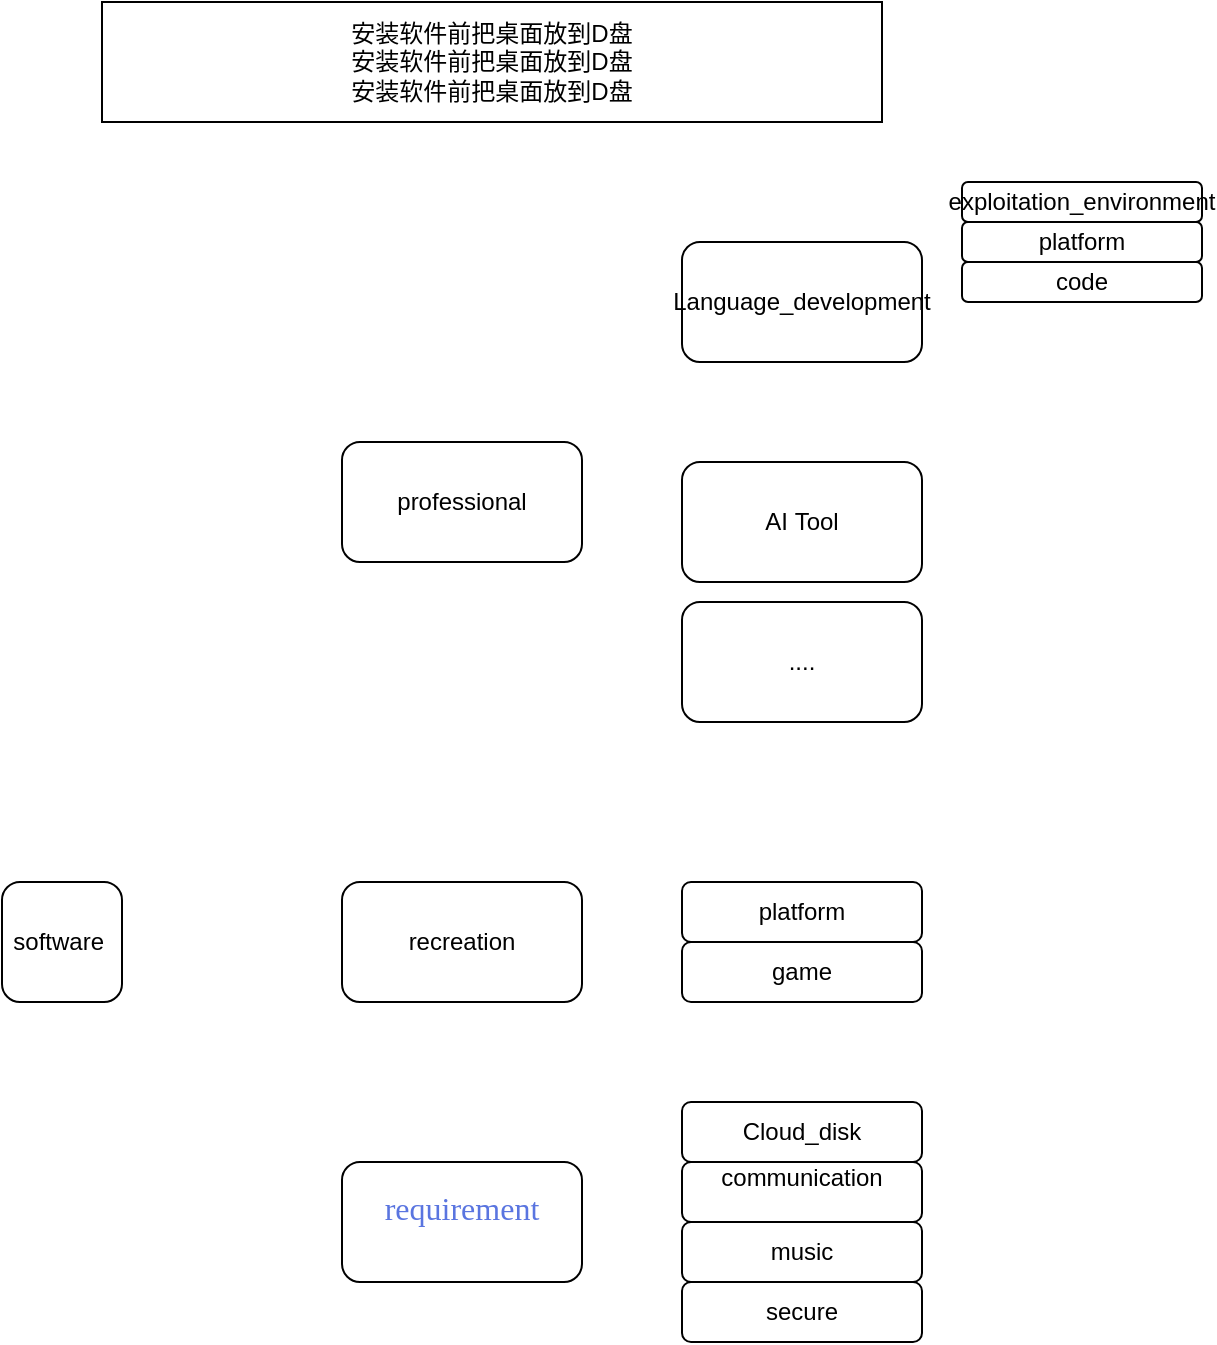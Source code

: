 <mxfile version="24.6.4" type="github">
  <diagram name="第 1 页" id="qHYOOywSn6JKvsOJoLlX">
    <mxGraphModel dx="1980" dy="1133" grid="1" gridSize="10" guides="1" tooltips="1" connect="1" arrows="1" fold="1" page="1" pageScale="1" pageWidth="827" pageHeight="1169" math="0" shadow="0">
      <root>
        <mxCell id="0" />
        <mxCell id="1" parent="0" />
        <mxCell id="WkfAN8dBZaxWNwmtFyOf-3" value="software&amp;nbsp;" style="rounded=1;whiteSpace=wrap;html=1;" parent="1" vertex="1">
          <mxGeometry x="90" y="460" width="60" height="60" as="geometry" />
        </mxCell>
        <mxCell id="WkfAN8dBZaxWNwmtFyOf-5" value="professional" style="rounded=1;whiteSpace=wrap;html=1;" parent="1" vertex="1">
          <mxGeometry x="260" y="240" width="120" height="60" as="geometry" />
        </mxCell>
        <mxCell id="WkfAN8dBZaxWNwmtFyOf-6" value="recreation" style="rounded=1;whiteSpace=wrap;html=1;" parent="1" vertex="1">
          <mxGeometry x="260" y="460" width="120" height="60" as="geometry" />
        </mxCell>
        <mxCell id="WkfAN8dBZaxWNwmtFyOf-7" value="platform" style="rounded=1;whiteSpace=wrap;html=1;" parent="1" vertex="1">
          <mxGeometry x="430" y="460" width="120" height="30" as="geometry" />
        </mxCell>
        <mxCell id="WkfAN8dBZaxWNwmtFyOf-9" value="game" style="rounded=1;whiteSpace=wrap;html=1;" parent="1" vertex="1">
          <mxGeometry x="430" y="490" width="120" height="30" as="geometry" />
        </mxCell>
        <mxCell id="WkfAN8dBZaxWNwmtFyOf-12" value="Language_development" style="rounded=1;whiteSpace=wrap;html=1;" parent="1" vertex="1">
          <mxGeometry x="430" y="140" width="120" height="60" as="geometry" />
        </mxCell>
        <mxCell id="WkfAN8dBZaxWNwmtFyOf-14" value="platform" style="rounded=1;whiteSpace=wrap;html=1;" parent="1" vertex="1">
          <mxGeometry x="570" y="130" width="120" height="20" as="geometry" />
        </mxCell>
        <mxCell id="WkfAN8dBZaxWNwmtFyOf-16" value="code" style="rounded=1;whiteSpace=wrap;html=1;" parent="1" vertex="1">
          <mxGeometry x="570" y="150" width="120" height="20" as="geometry" />
        </mxCell>
        <mxCell id="WkfAN8dBZaxWNwmtFyOf-17" value="exploitation_environment" style="rounded=1;whiteSpace=wrap;html=1;" parent="1" vertex="1">
          <mxGeometry x="570" y="110" width="120" height="20" as="geometry" />
        </mxCell>
        <mxCell id="WkfAN8dBZaxWNwmtFyOf-18" value="AI&amp;nbsp;Tool" style="rounded=1;whiteSpace=wrap;html=1;" parent="1" vertex="1">
          <mxGeometry x="430" y="250" width="120" height="60" as="geometry" />
        </mxCell>
        <mxCell id="WkfAN8dBZaxWNwmtFyOf-20" value="安装软件前把桌面放到D盘&lt;div&gt;安装软件前把桌面放到D盘&lt;br&gt;&lt;/div&gt;&lt;div&gt;安装软件前把桌面放到D盘&lt;/div&gt;" style="rounded=0;whiteSpace=wrap;html=1;" parent="1" vertex="1">
          <mxGeometry x="140" y="20" width="390" height="60" as="geometry" />
        </mxCell>
        <mxCell id="rJLF3BVU64ZfJuGcStje-1" value="...." style="rounded=1;whiteSpace=wrap;html=1;" vertex="1" parent="1">
          <mxGeometry x="430" y="320" width="120" height="60" as="geometry" />
        </mxCell>
        <mxCell id="rJLF3BVU64ZfJuGcStje-2" value="Cloud_disk" style="rounded=1;whiteSpace=wrap;html=1;" vertex="1" parent="1">
          <mxGeometry x="430" y="570" width="120" height="30" as="geometry" />
        </mxCell>
        <mxCell id="rJLF3BVU64ZfJuGcStje-4" value="&#xa;&lt;span style=&quot;color: rgb(90, 117, 224); font-family: PingFangSC-Regular, &amp;quot;Microsoft YaHei&amp;quot;, Segoe&amp;nbsp;UI&amp;nbsp;Variable&amp;nbsp;Static&amp;nbsp;Display; font-size: 16px; font-style: normal; font-variant-ligatures: normal; font-variant-caps: normal; font-weight: 400; letter-spacing: normal; orphans: 2; text-align: start; text-indent: 0px; text-transform: none; widows: 2; word-spacing: 0px; -webkit-text-stroke-width: 0px; white-space: normal; background-color: rgb(255, 255, 255); text-decoration-thickness: initial; text-decoration-style: initial; text-decoration-color: initial; display: inline !important; float: none;&quot;&gt;requirement&lt;/span&gt;&#xa;&#xa;" style="rounded=1;whiteSpace=wrap;html=1;" vertex="1" parent="1">
          <mxGeometry x="260" y="600" width="120" height="60" as="geometry" />
        </mxCell>
        <mxCell id="rJLF3BVU64ZfJuGcStje-5" value="&lt;div&gt;communication&lt;/div&gt;&lt;div&gt;&lt;br&gt;&lt;/div&gt;" style="rounded=1;whiteSpace=wrap;html=1;" vertex="1" parent="1">
          <mxGeometry x="430" y="600" width="120" height="30" as="geometry" />
        </mxCell>
        <mxCell id="rJLF3BVU64ZfJuGcStje-6" value="music" style="rounded=1;whiteSpace=wrap;html=1;" vertex="1" parent="1">
          <mxGeometry x="430" y="630" width="120" height="30" as="geometry" />
        </mxCell>
        <mxCell id="rJLF3BVU64ZfJuGcStje-7" value="secure" style="rounded=1;whiteSpace=wrap;html=1;" vertex="1" parent="1">
          <mxGeometry x="430" y="660" width="120" height="30" as="geometry" />
        </mxCell>
      </root>
    </mxGraphModel>
  </diagram>
</mxfile>
